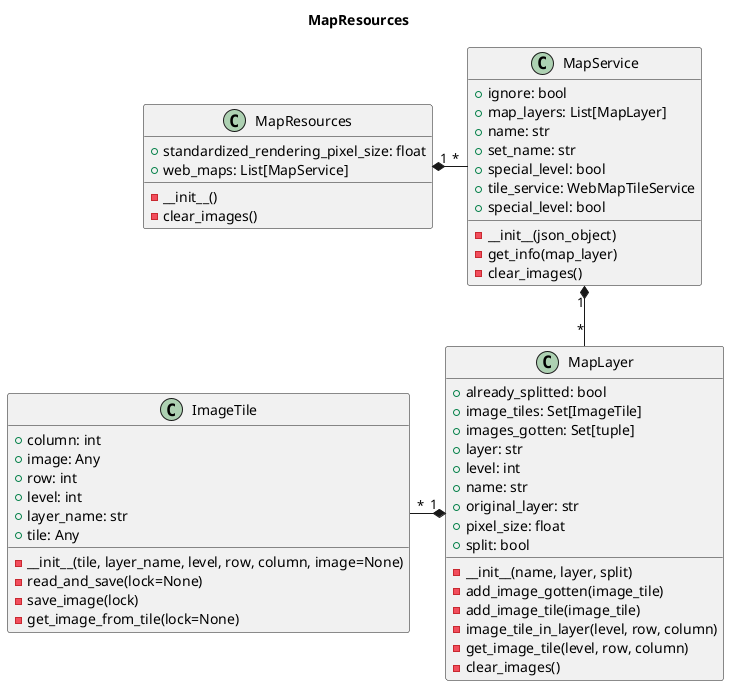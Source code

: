 @startuml
title MapResources
!startsub ImageTile
class ImageTile {
   +column: int
   +image: Any
   +row: int
   +level: int
   +layer_name: str
   +tile: Any

    - __init__(tile, layer_name, level, row, column, image=None)
    - read_and_save(lock=None)
    - save_image(lock)
    - get_image_from_tile(lock=None)
}
!endsub


class MapLayer{
    + already_splitted: bool
    + image_tiles: Set[ImageTile]
    + images_gotten: Set[tuple]
    + layer: str
    + level: int
    + name: str
    + original_layer: str
    + pixel_size: float
    + split: bool

    - __init__(name, layer, split)
    - add_image_gotten(image_tile)
    - add_image_tile(image_tile)
    - image_tile_in_layer(level, row, column)
    - get_image_tile(level, row, column)
    - clear_images()
}
class MapService {
    +ignore: bool
    +map_layers: List[MapLayer]
    +name: str
    +set_name: str
    +special_level: bool
    +tile_service: WebMapTileService
    +special_level: bool
    - __init__(json_object)
    - get_info(map_layer)
    - clear_images()
}

class MapResources {
    +standardized_rendering_pixel_size: float
    +web_maps: List[MapService]
    - __init__()
    - clear_images()
}
MapResources "1" *-right- "*" MapService
MapService "1" *-- "*" MapLayer
MapLayer "1" *-left- "*" ImageTile

@enduml